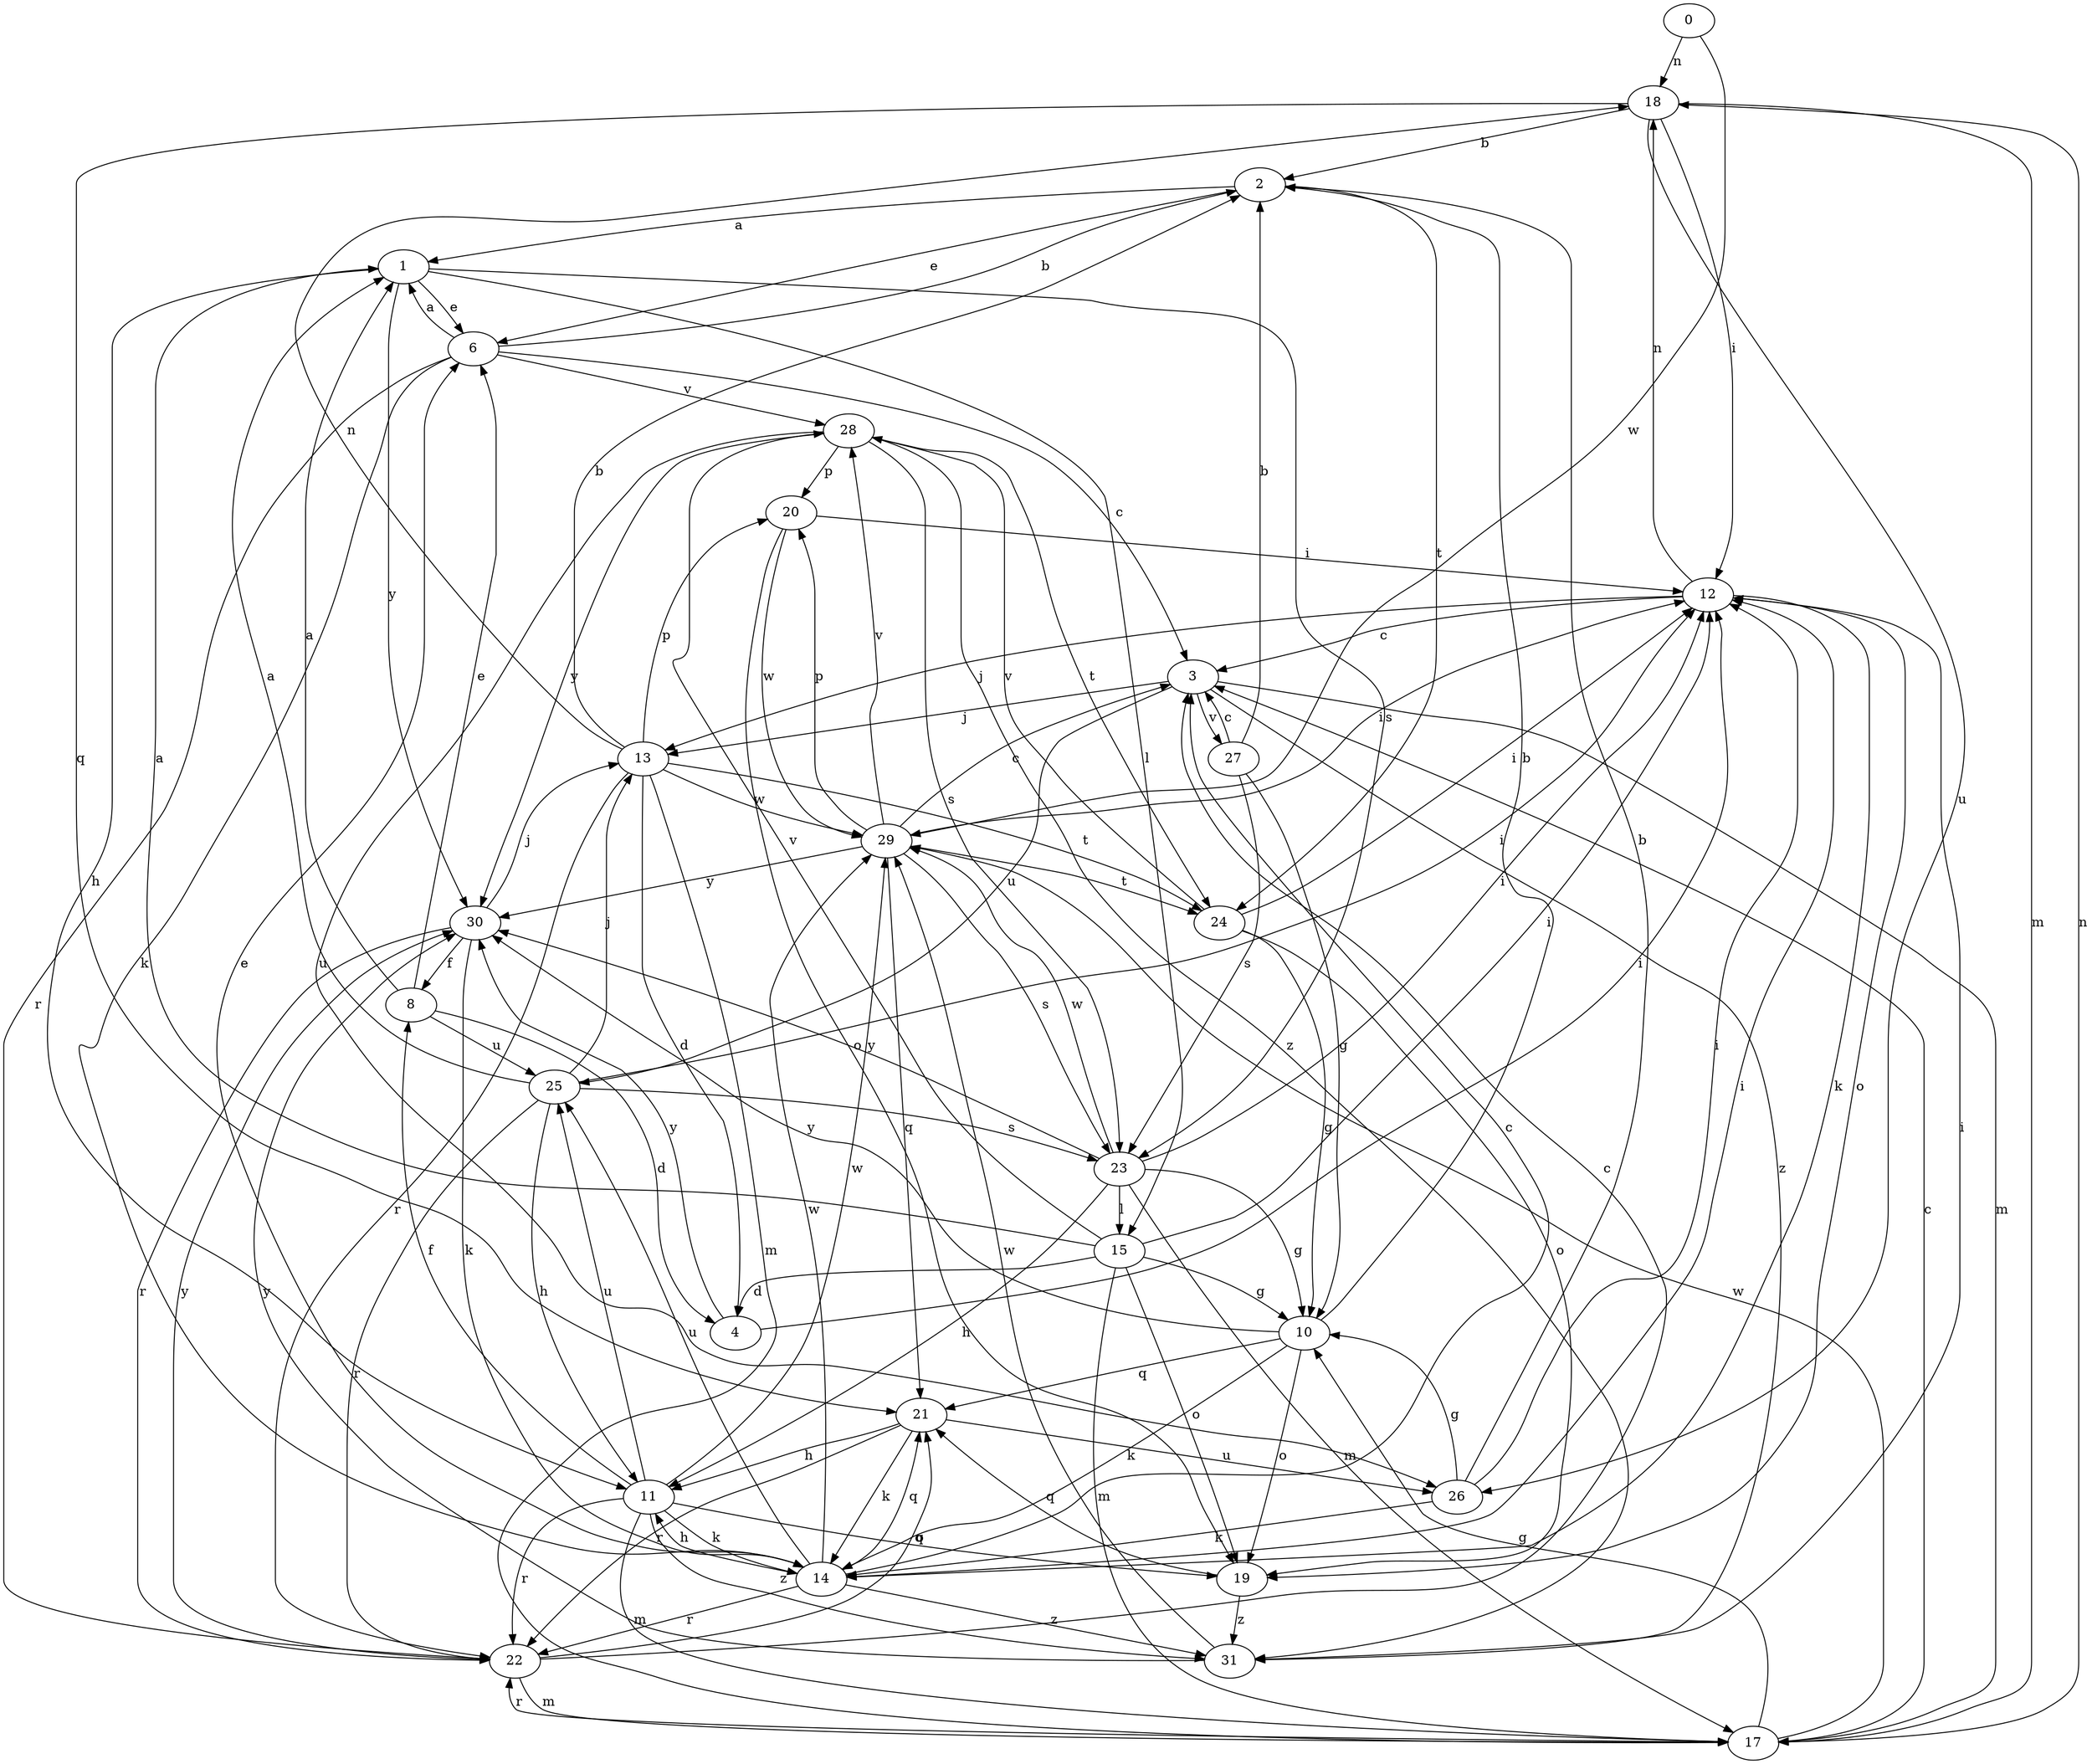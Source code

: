 strict digraph  {
0;
1;
2;
3;
4;
6;
8;
10;
11;
12;
13;
14;
15;
17;
18;
19;
20;
21;
22;
23;
24;
25;
26;
27;
28;
29;
30;
31;
0 -> 18  [label=n];
0 -> 29  [label=w];
1 -> 6  [label=e];
1 -> 11  [label=h];
1 -> 15  [label=l];
1 -> 23  [label=s];
1 -> 30  [label=y];
2 -> 1  [label=a];
2 -> 6  [label=e];
2 -> 24  [label=t];
3 -> 13  [label=j];
3 -> 17  [label=m];
3 -> 25  [label=u];
3 -> 27  [label=v];
3 -> 31  [label=z];
4 -> 12  [label=i];
4 -> 30  [label=y];
6 -> 1  [label=a];
6 -> 2  [label=b];
6 -> 3  [label=c];
6 -> 14  [label=k];
6 -> 22  [label=r];
6 -> 28  [label=v];
8 -> 1  [label=a];
8 -> 4  [label=d];
8 -> 6  [label=e];
8 -> 25  [label=u];
10 -> 2  [label=b];
10 -> 14  [label=k];
10 -> 19  [label=o];
10 -> 21  [label=q];
10 -> 30  [label=y];
11 -> 8  [label=f];
11 -> 14  [label=k];
11 -> 17  [label=m];
11 -> 19  [label=o];
11 -> 22  [label=r];
11 -> 25  [label=u];
11 -> 29  [label=w];
11 -> 31  [label=z];
12 -> 3  [label=c];
12 -> 13  [label=j];
12 -> 14  [label=k];
12 -> 18  [label=n];
12 -> 19  [label=o];
13 -> 2  [label=b];
13 -> 4  [label=d];
13 -> 17  [label=m];
13 -> 18  [label=n];
13 -> 20  [label=p];
13 -> 22  [label=r];
13 -> 24  [label=t];
13 -> 29  [label=w];
14 -> 3  [label=c];
14 -> 6  [label=e];
14 -> 11  [label=h];
14 -> 12  [label=i];
14 -> 21  [label=q];
14 -> 22  [label=r];
14 -> 25  [label=u];
14 -> 29  [label=w];
14 -> 31  [label=z];
15 -> 1  [label=a];
15 -> 4  [label=d];
15 -> 10  [label=g];
15 -> 12  [label=i];
15 -> 17  [label=m];
15 -> 19  [label=o];
15 -> 28  [label=v];
17 -> 3  [label=c];
17 -> 10  [label=g];
17 -> 18  [label=n];
17 -> 22  [label=r];
17 -> 29  [label=w];
18 -> 2  [label=b];
18 -> 12  [label=i];
18 -> 17  [label=m];
18 -> 21  [label=q];
18 -> 26  [label=u];
19 -> 21  [label=q];
19 -> 31  [label=z];
20 -> 12  [label=i];
20 -> 19  [label=o];
20 -> 29  [label=w];
21 -> 11  [label=h];
21 -> 14  [label=k];
21 -> 22  [label=r];
21 -> 26  [label=u];
22 -> 3  [label=c];
22 -> 17  [label=m];
22 -> 21  [label=q];
22 -> 30  [label=y];
23 -> 10  [label=g];
23 -> 11  [label=h];
23 -> 12  [label=i];
23 -> 15  [label=l];
23 -> 17  [label=m];
23 -> 29  [label=w];
23 -> 30  [label=y];
24 -> 10  [label=g];
24 -> 12  [label=i];
24 -> 19  [label=o];
24 -> 28  [label=v];
25 -> 1  [label=a];
25 -> 11  [label=h];
25 -> 12  [label=i];
25 -> 13  [label=j];
25 -> 22  [label=r];
25 -> 23  [label=s];
26 -> 2  [label=b];
26 -> 10  [label=g];
26 -> 12  [label=i];
26 -> 14  [label=k];
27 -> 2  [label=b];
27 -> 3  [label=c];
27 -> 10  [label=g];
27 -> 23  [label=s];
28 -> 20  [label=p];
28 -> 23  [label=s];
28 -> 24  [label=t];
28 -> 26  [label=u];
28 -> 30  [label=y];
28 -> 31  [label=z];
29 -> 3  [label=c];
29 -> 12  [label=i];
29 -> 20  [label=p];
29 -> 21  [label=q];
29 -> 23  [label=s];
29 -> 24  [label=t];
29 -> 28  [label=v];
29 -> 30  [label=y];
30 -> 8  [label=f];
30 -> 13  [label=j];
30 -> 14  [label=k];
30 -> 22  [label=r];
31 -> 12  [label=i];
31 -> 29  [label=w];
31 -> 30  [label=y];
}
